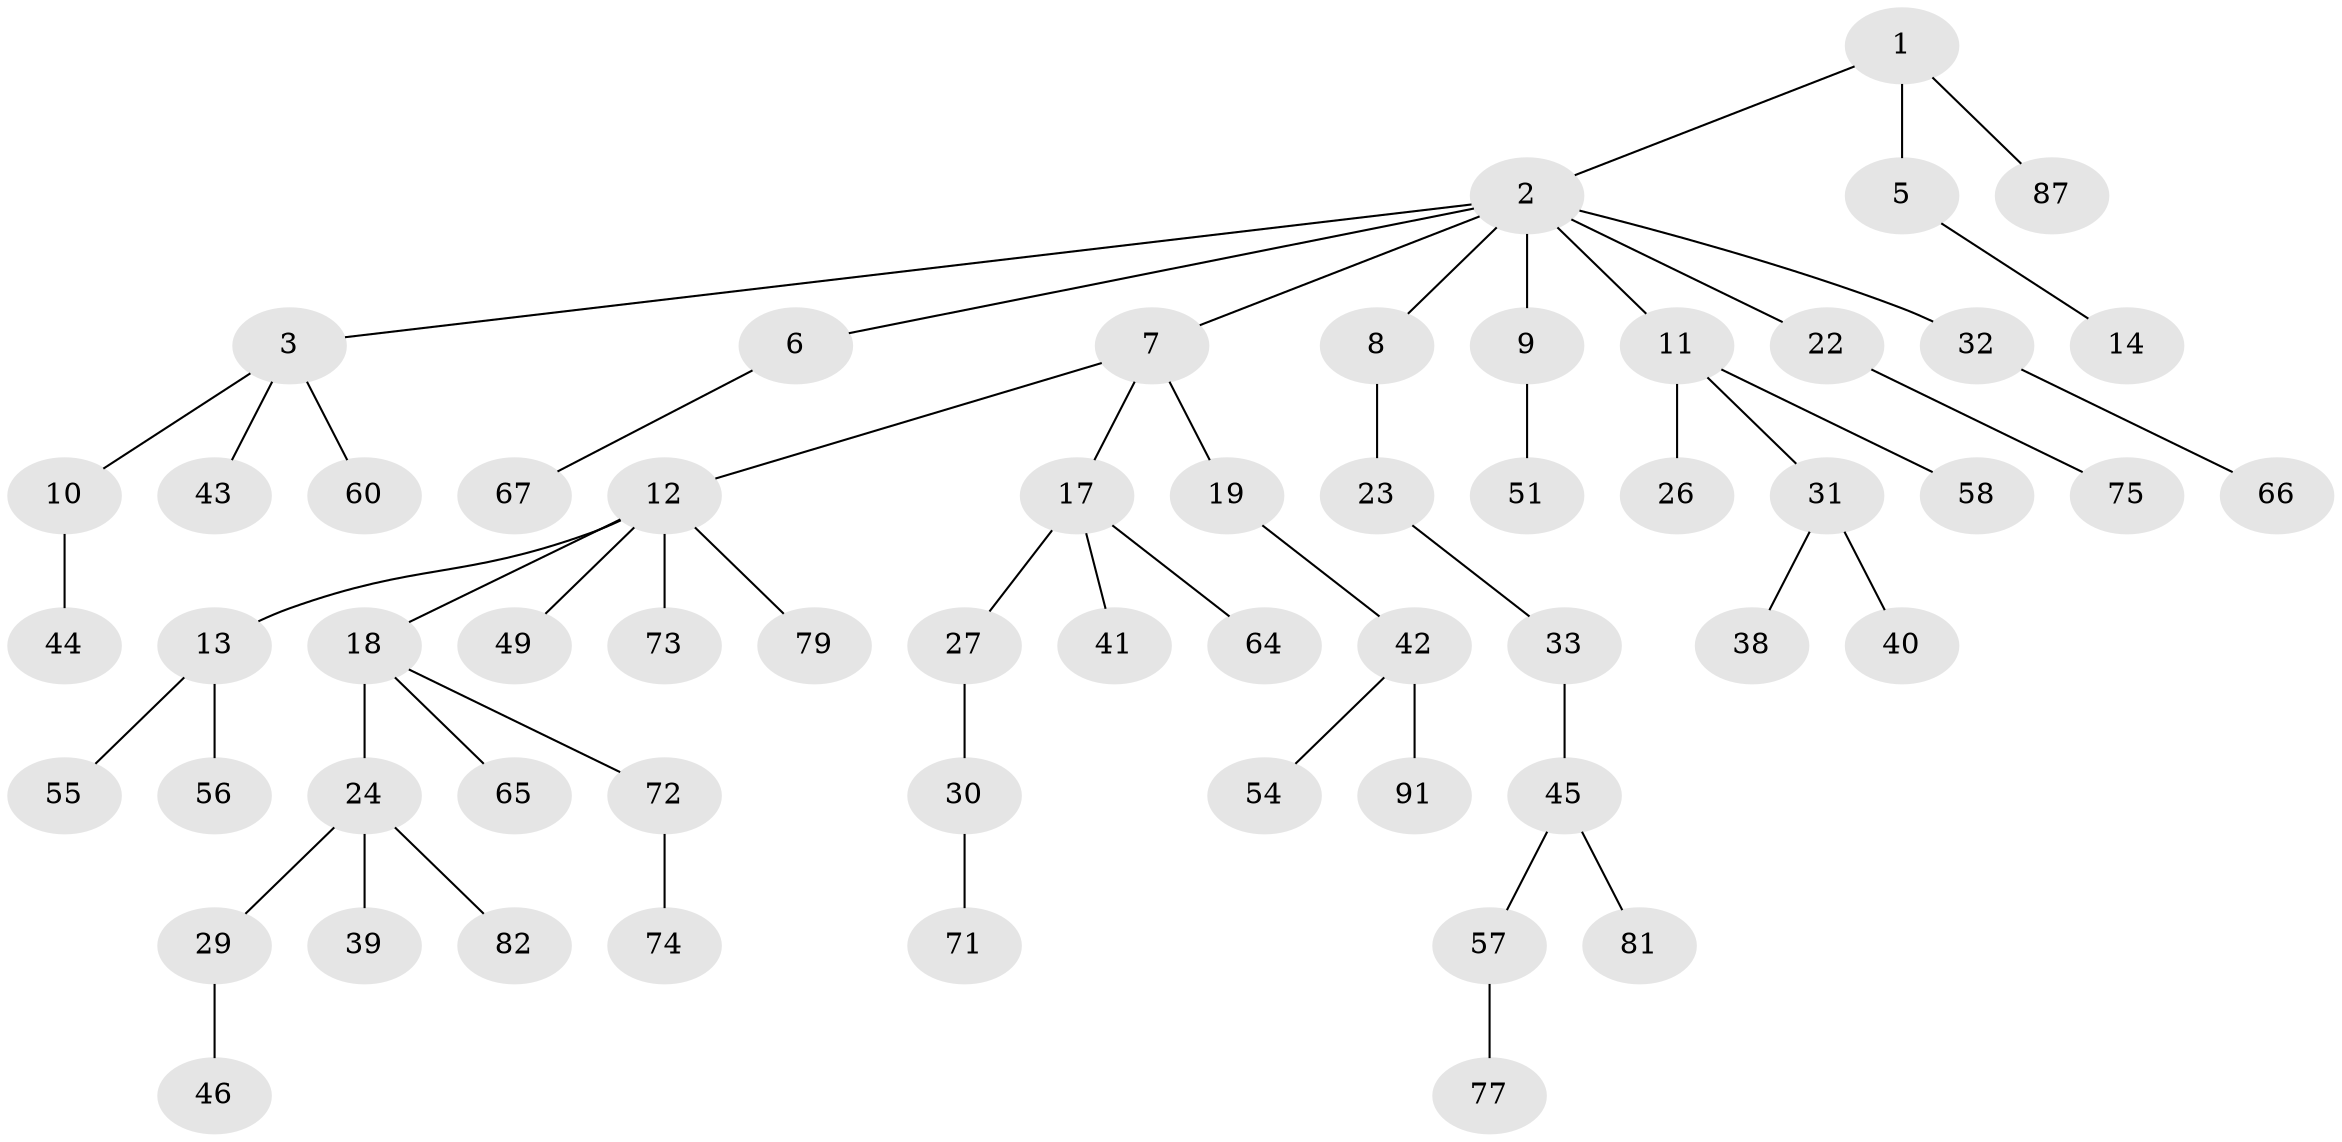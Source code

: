 // Generated by graph-tools (version 1.1) at 2025/52/02/27/25 19:52:09]
// undirected, 58 vertices, 57 edges
graph export_dot {
graph [start="1"]
  node [color=gray90,style=filled];
  1 [super="+21"];
  2 [super="+4"];
  3 [super="+59"];
  5 [super="+15"];
  6 [super="+37"];
  7;
  8 [super="+16"];
  9 [super="+47"];
  10;
  11 [super="+25"];
  12 [super="+34"];
  13 [super="+20"];
  14;
  17 [super="+61"];
  18;
  19 [super="+53"];
  22;
  23;
  24 [super="+28"];
  26 [super="+83"];
  27 [super="+69"];
  29;
  30 [super="+36"];
  31 [super="+35"];
  32 [super="+80"];
  33 [super="+68"];
  38 [super="+92"];
  39;
  40 [super="+89"];
  41;
  42 [super="+48"];
  43;
  44 [super="+88"];
  45 [super="+93"];
  46 [super="+63"];
  49 [super="+50"];
  51 [super="+52"];
  54;
  55;
  56 [super="+62"];
  57 [super="+76"];
  58;
  60 [super="+70"];
  64 [super="+86"];
  65;
  66 [super="+85"];
  67 [super="+90"];
  71;
  72 [super="+78"];
  73;
  74;
  75;
  77;
  79;
  81 [super="+84"];
  82;
  87;
  91;
  1 -- 2;
  1 -- 5;
  1 -- 87;
  2 -- 3;
  2 -- 6;
  2 -- 7;
  2 -- 11;
  2 -- 22;
  2 -- 8;
  2 -- 9;
  2 -- 32;
  3 -- 10;
  3 -- 43;
  3 -- 60;
  5 -- 14;
  6 -- 67;
  7 -- 12;
  7 -- 17;
  7 -- 19;
  8 -- 23;
  9 -- 51;
  10 -- 44;
  11 -- 26;
  11 -- 58;
  11 -- 31;
  12 -- 13;
  12 -- 18;
  12 -- 49;
  12 -- 73;
  12 -- 79;
  13 -- 56;
  13 -- 55;
  17 -- 27;
  17 -- 41;
  17 -- 64;
  18 -- 24;
  18 -- 65;
  18 -- 72;
  19 -- 42;
  22 -- 75;
  23 -- 33;
  24 -- 29;
  24 -- 82;
  24 -- 39;
  27 -- 30;
  29 -- 46;
  30 -- 71;
  31 -- 40;
  31 -- 38;
  32 -- 66;
  33 -- 45;
  42 -- 54;
  42 -- 91;
  45 -- 57;
  45 -- 81;
  57 -- 77;
  72 -- 74;
}
